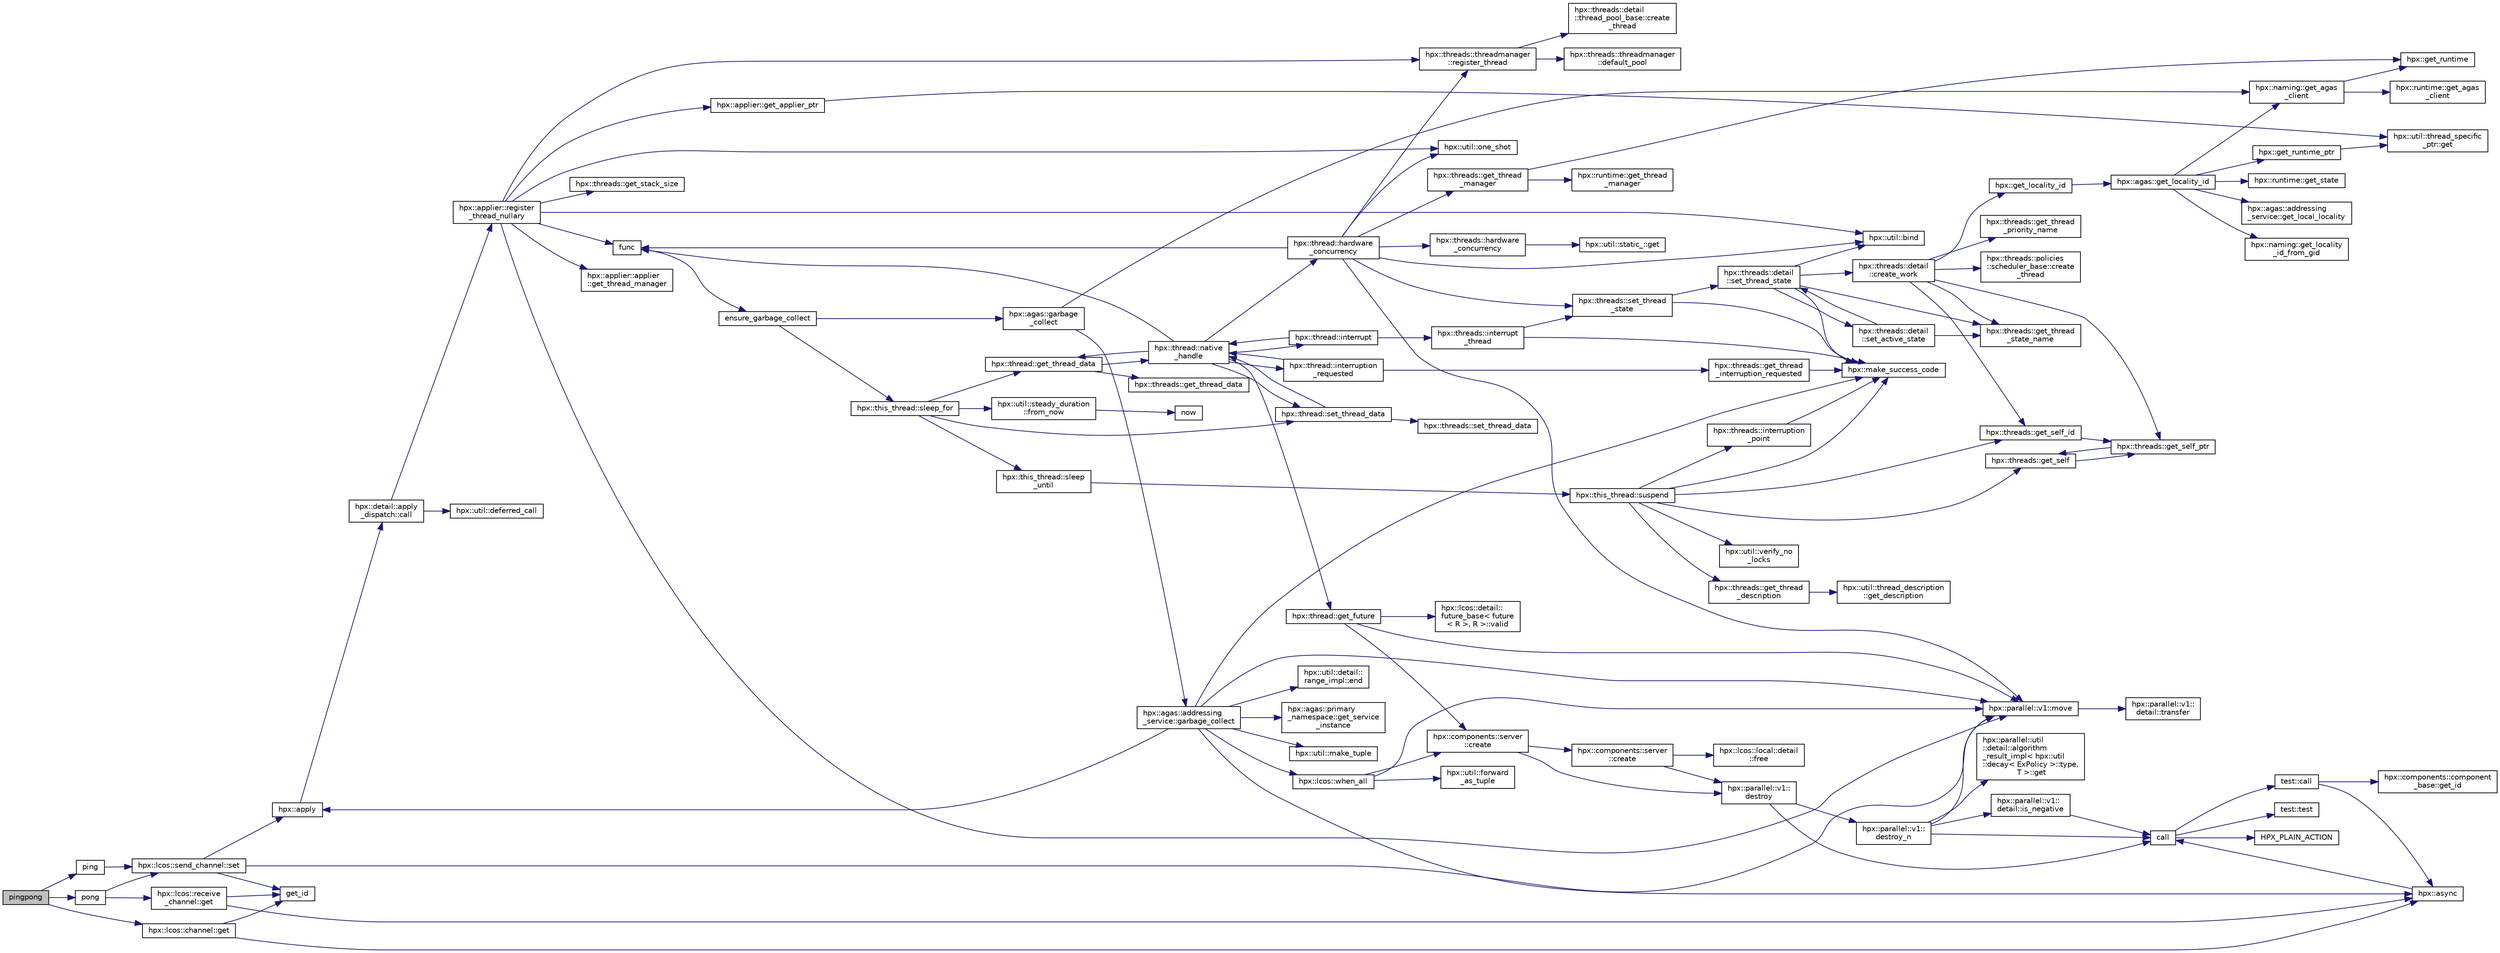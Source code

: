 digraph "pingpong"
{
  edge [fontname="Helvetica",fontsize="10",labelfontname="Helvetica",labelfontsize="10"];
  node [fontname="Helvetica",fontsize="10",shape=record];
  rankdir="LR";
  Node1039 [label="pingpong",height=0.2,width=0.4,color="black", fillcolor="grey75", style="filled", fontcolor="black"];
  Node1039 -> Node1040 [color="midnightblue",fontsize="10",style="solid",fontname="Helvetica"];
  Node1040 [label="ping",height=0.2,width=0.4,color="black", fillcolor="white", style="filled",URL="$dd/d5f/channel_8cpp.html#a31952c316bede27c4018c8419164bd29"];
  Node1040 -> Node1041 [color="midnightblue",fontsize="10",style="solid",fontname="Helvetica"];
  Node1041 [label="hpx::lcos::send_channel::set",height=0.2,width=0.4,color="black", fillcolor="white", style="filled",URL="$d3/db6/classhpx_1_1lcos_1_1send__channel.html#a2bb7459744739f74593d6a939da8c687"];
  Node1041 -> Node1042 [color="midnightblue",fontsize="10",style="solid",fontname="Helvetica"];
  Node1042 [label="hpx::apply",height=0.2,width=0.4,color="black", fillcolor="white", style="filled",URL="$d8/d83/namespacehpx.html#aa87762f0db0731d385f3fdfdb25d59fc"];
  Node1042 -> Node1043 [color="midnightblue",fontsize="10",style="solid",fontname="Helvetica"];
  Node1043 [label="hpx::detail::apply\l_dispatch::call",height=0.2,width=0.4,color="black", fillcolor="white", style="filled",URL="$db/de8/structhpx_1_1detail_1_1apply__dispatch.html#a0755fab16d281e74bcff0f8045be9459"];
  Node1043 -> Node1044 [color="midnightblue",fontsize="10",style="solid",fontname="Helvetica"];
  Node1044 [label="hpx::applier::register\l_thread_nullary",height=0.2,width=0.4,color="black", fillcolor="white", style="filled",URL="$d8/dcb/namespacehpx_1_1applier.html#a401cd1145927e58d74d1eb52aaccd936"];
  Node1044 -> Node1045 [color="midnightblue",fontsize="10",style="solid",fontname="Helvetica"];
  Node1045 [label="hpx::applier::get_applier_ptr",height=0.2,width=0.4,color="black", fillcolor="white", style="filled",URL="$d8/dcb/namespacehpx_1_1applier.html#a617483cf2b77ad3a0aa428ade7b35299"];
  Node1045 -> Node1046 [color="midnightblue",fontsize="10",style="solid",fontname="Helvetica"];
  Node1046 [label="hpx::util::thread_specific\l_ptr::get",height=0.2,width=0.4,color="black", fillcolor="white", style="filled",URL="$d4/d4c/structhpx_1_1util_1_1thread__specific__ptr.html#a3b27d8520710478aa41d1f74206bdba9"];
  Node1044 -> Node1047 [color="midnightblue",fontsize="10",style="solid",fontname="Helvetica"];
  Node1047 [label="func",height=0.2,width=0.4,color="black", fillcolor="white", style="filled",URL="$d8/dfd/id__type__ref__counting__1032_8cpp.html#ab811b86ea5107ffb3351fcaa29d2c652"];
  Node1047 -> Node1048 [color="midnightblue",fontsize="10",style="solid",fontname="Helvetica"];
  Node1048 [label="ensure_garbage_collect",height=0.2,width=0.4,color="black", fillcolor="white", style="filled",URL="$d8/dfd/id__type__ref__counting__1032_8cpp.html#a5264b94bf7c262ac0e521fb290d476d5"];
  Node1048 -> Node1049 [color="midnightblue",fontsize="10",style="solid",fontname="Helvetica"];
  Node1049 [label="hpx::this_thread::sleep_for",height=0.2,width=0.4,color="black", fillcolor="white", style="filled",URL="$d9/d52/namespacehpx_1_1this__thread.html#afc042a5a5fa52eef2d1d177a343435cf"];
  Node1049 -> Node1050 [color="midnightblue",fontsize="10",style="solid",fontname="Helvetica"];
  Node1050 [label="hpx::this_thread::sleep\l_until",height=0.2,width=0.4,color="black", fillcolor="white", style="filled",URL="$d9/d52/namespacehpx_1_1this__thread.html#ae12a853980115b23ff0ab8ca06622658"];
  Node1050 -> Node1051 [color="midnightblue",fontsize="10",style="solid",fontname="Helvetica"];
  Node1051 [label="hpx::this_thread::suspend",height=0.2,width=0.4,color="black", fillcolor="white", style="filled",URL="$d9/d52/namespacehpx_1_1this__thread.html#aca220026fb3014c0881d129fe31c0073"];
  Node1051 -> Node1052 [color="midnightblue",fontsize="10",style="solid",fontname="Helvetica"];
  Node1052 [label="hpx::threads::get_self",height=0.2,width=0.4,color="black", fillcolor="white", style="filled",URL="$d7/d28/namespacehpx_1_1threads.html#a07daf4d6d29233f20d66d41ab7b5b8e8"];
  Node1052 -> Node1053 [color="midnightblue",fontsize="10",style="solid",fontname="Helvetica"];
  Node1053 [label="hpx::threads::get_self_ptr",height=0.2,width=0.4,color="black", fillcolor="white", style="filled",URL="$d7/d28/namespacehpx_1_1threads.html#a22877ae347ad884cde3a51397dad6c53"];
  Node1053 -> Node1052 [color="midnightblue",fontsize="10",style="solid",fontname="Helvetica"];
  Node1051 -> Node1054 [color="midnightblue",fontsize="10",style="solid",fontname="Helvetica"];
  Node1054 [label="hpx::threads::get_self_id",height=0.2,width=0.4,color="black", fillcolor="white", style="filled",URL="$d7/d28/namespacehpx_1_1threads.html#afafe0f900b9fac3d4ed3c747625c1cfe"];
  Node1054 -> Node1053 [color="midnightblue",fontsize="10",style="solid",fontname="Helvetica"];
  Node1051 -> Node1055 [color="midnightblue",fontsize="10",style="solid",fontname="Helvetica"];
  Node1055 [label="hpx::threads::interruption\l_point",height=0.2,width=0.4,color="black", fillcolor="white", style="filled",URL="$d7/d28/namespacehpx_1_1threads.html#ada6ec56a12b050707311d8c628089059"];
  Node1055 -> Node1056 [color="midnightblue",fontsize="10",style="solid",fontname="Helvetica"];
  Node1056 [label="hpx::make_success_code",height=0.2,width=0.4,color="black", fillcolor="white", style="filled",URL="$d8/d83/namespacehpx.html#a0e8512a8f49e2a6c8185061181419d8f",tooltip="Returns error_code(hpx::success, \"success\", mode). "];
  Node1051 -> Node1057 [color="midnightblue",fontsize="10",style="solid",fontname="Helvetica"];
  Node1057 [label="hpx::util::verify_no\l_locks",height=0.2,width=0.4,color="black", fillcolor="white", style="filled",URL="$df/dad/namespacehpx_1_1util.html#ae0e1837ee6f09b79b26c2e788d2e9fc9"];
  Node1051 -> Node1058 [color="midnightblue",fontsize="10",style="solid",fontname="Helvetica"];
  Node1058 [label="hpx::threads::get_thread\l_description",height=0.2,width=0.4,color="black", fillcolor="white", style="filled",URL="$d7/d28/namespacehpx_1_1threads.html#a42fc18a7a680f4e8bc633a4b4c956701"];
  Node1058 -> Node1059 [color="midnightblue",fontsize="10",style="solid",fontname="Helvetica"];
  Node1059 [label="hpx::util::thread_description\l::get_description",height=0.2,width=0.4,color="black", fillcolor="white", style="filled",URL="$df/d9e/structhpx_1_1util_1_1thread__description.html#a8c834e14eca6eb228188022577f9f952"];
  Node1051 -> Node1056 [color="midnightblue",fontsize="10",style="solid",fontname="Helvetica"];
  Node1049 -> Node1060 [color="midnightblue",fontsize="10",style="solid",fontname="Helvetica"];
  Node1060 [label="hpx::util::steady_duration\l::from_now",height=0.2,width=0.4,color="black", fillcolor="white", style="filled",URL="$d9/d4f/classhpx_1_1util_1_1steady__duration.html#a0132206d767cd0f7395507b40111a153"];
  Node1060 -> Node1061 [color="midnightblue",fontsize="10",style="solid",fontname="Helvetica"];
  Node1061 [label="now",height=0.2,width=0.4,color="black", fillcolor="white", style="filled",URL="$de/db3/1d__stencil__1__omp_8cpp.html#a89e9667753dccfac455bd37a7a3a7b16"];
  Node1049 -> Node1062 [color="midnightblue",fontsize="10",style="solid",fontname="Helvetica"];
  Node1062 [label="hpx::thread::get_thread_data",height=0.2,width=0.4,color="black", fillcolor="white", style="filled",URL="$de/d9b/classhpx_1_1thread.html#a4535ef82cec3b953d2c941d20e3e3904"];
  Node1062 -> Node1063 [color="midnightblue",fontsize="10",style="solid",fontname="Helvetica"];
  Node1063 [label="hpx::threads::get_thread_data",height=0.2,width=0.4,color="black", fillcolor="white", style="filled",URL="$d7/d28/namespacehpx_1_1threads.html#a8737931ff6303807225f735b2b384ae4"];
  Node1062 -> Node1064 [color="midnightblue",fontsize="10",style="solid",fontname="Helvetica"];
  Node1064 [label="hpx::thread::native\l_handle",height=0.2,width=0.4,color="black", fillcolor="white", style="filled",URL="$de/d9b/classhpx_1_1thread.html#acf48190d264ab64c1c4ec99d0b421b5a"];
  Node1064 -> Node1065 [color="midnightblue",fontsize="10",style="solid",fontname="Helvetica"];
  Node1065 [label="hpx::thread::hardware\l_concurrency",height=0.2,width=0.4,color="black", fillcolor="white", style="filled",URL="$de/d9b/classhpx_1_1thread.html#a8e4fff210e02485ba493bc3a2a956c03"];
  Node1065 -> Node1066 [color="midnightblue",fontsize="10",style="solid",fontname="Helvetica"];
  Node1066 [label="hpx::threads::hardware\l_concurrency",height=0.2,width=0.4,color="black", fillcolor="white", style="filled",URL="$d7/d28/namespacehpx_1_1threads.html#aa8752a235478d2ad7b5ac467b63ab527"];
  Node1066 -> Node1067 [color="midnightblue",fontsize="10",style="solid",fontname="Helvetica"];
  Node1067 [label="hpx::util::static_::get",height=0.2,width=0.4,color="black", fillcolor="white", style="filled",URL="$d3/dbb/structhpx_1_1util_1_1static__.html#a2967c633948a3bf17a3b5405ef5a8318"];
  Node1065 -> Node1047 [color="midnightblue",fontsize="10",style="solid",fontname="Helvetica"];
  Node1065 -> Node1068 [color="midnightblue",fontsize="10",style="solid",fontname="Helvetica"];
  Node1068 [label="hpx::util::bind",height=0.2,width=0.4,color="black", fillcolor="white", style="filled",URL="$df/dad/namespacehpx_1_1util.html#ad844caedf82a0173d6909d910c3e48c6"];
  Node1065 -> Node1069 [color="midnightblue",fontsize="10",style="solid",fontname="Helvetica"];
  Node1069 [label="hpx::util::one_shot",height=0.2,width=0.4,color="black", fillcolor="white", style="filled",URL="$df/dad/namespacehpx_1_1util.html#a273e61be42a72415291e0ec0a4f28c7a"];
  Node1065 -> Node1070 [color="midnightblue",fontsize="10",style="solid",fontname="Helvetica"];
  Node1070 [label="hpx::parallel::v1::move",height=0.2,width=0.4,color="black", fillcolor="white", style="filled",URL="$db/db9/namespacehpx_1_1parallel_1_1v1.html#aa7c4ede081ce786c9d1eb1adff495cfc"];
  Node1070 -> Node1071 [color="midnightblue",fontsize="10",style="solid",fontname="Helvetica"];
  Node1071 [label="hpx::parallel::v1::\ldetail::transfer",height=0.2,width=0.4,color="black", fillcolor="white", style="filled",URL="$d2/ddd/namespacehpx_1_1parallel_1_1v1_1_1detail.html#ab1b56a05e1885ca7cc7ffa1804dd2f3c"];
  Node1065 -> Node1072 [color="midnightblue",fontsize="10",style="solid",fontname="Helvetica"];
  Node1072 [label="hpx::threads::get_thread\l_manager",height=0.2,width=0.4,color="black", fillcolor="white", style="filled",URL="$d7/d28/namespacehpx_1_1threads.html#a076973c3a53beadde7d967e22c4f6cce"];
  Node1072 -> Node1073 [color="midnightblue",fontsize="10",style="solid",fontname="Helvetica"];
  Node1073 [label="hpx::get_runtime",height=0.2,width=0.4,color="black", fillcolor="white", style="filled",URL="$d8/d83/namespacehpx.html#aef902cc6c7dd3b9fbadf34d1e850a070"];
  Node1072 -> Node1074 [color="midnightblue",fontsize="10",style="solid",fontname="Helvetica"];
  Node1074 [label="hpx::runtime::get_thread\l_manager",height=0.2,width=0.4,color="black", fillcolor="white", style="filled",URL="$d0/d7b/classhpx_1_1runtime.html#a865b12d57fcd44a8d3dda3e35414f563"];
  Node1065 -> Node1075 [color="midnightblue",fontsize="10",style="solid",fontname="Helvetica"];
  Node1075 [label="hpx::threads::threadmanager\l::register_thread",height=0.2,width=0.4,color="black", fillcolor="white", style="filled",URL="$d5/daa/classhpx_1_1threads_1_1threadmanager.html#a7f79c7578e08a60ca45eb276ce8133d8"];
  Node1075 -> Node1076 [color="midnightblue",fontsize="10",style="solid",fontname="Helvetica"];
  Node1076 [label="hpx::threads::threadmanager\l::default_pool",height=0.2,width=0.4,color="black", fillcolor="white", style="filled",URL="$d5/daa/classhpx_1_1threads_1_1threadmanager.html#a851f067d03b5dd1c5e6a9a6a841e05df"];
  Node1075 -> Node1077 [color="midnightblue",fontsize="10",style="solid",fontname="Helvetica"];
  Node1077 [label="hpx::threads::detail\l::thread_pool_base::create\l_thread",height=0.2,width=0.4,color="black", fillcolor="white", style="filled",URL="$de/dae/classhpx_1_1threads_1_1detail_1_1thread__pool__base.html#ad35d3779eef6f4528e62a26d71b34b34"];
  Node1065 -> Node1078 [color="midnightblue",fontsize="10",style="solid",fontname="Helvetica"];
  Node1078 [label="hpx::threads::set_thread\l_state",height=0.2,width=0.4,color="black", fillcolor="white", style="filled",URL="$d7/d28/namespacehpx_1_1threads.html#ac0690ad16ad778bcc79dcd727cc33025",tooltip="Set the thread state of the thread referenced by the thread_id id. "];
  Node1078 -> Node1056 [color="midnightblue",fontsize="10",style="solid",fontname="Helvetica"];
  Node1078 -> Node1079 [color="midnightblue",fontsize="10",style="solid",fontname="Helvetica"];
  Node1079 [label="hpx::threads::detail\l::set_thread_state",height=0.2,width=0.4,color="black", fillcolor="white", style="filled",URL="$d2/dd1/namespacehpx_1_1threads_1_1detail.html#af85ddc854c4a149bf1738eb1b111b9ab"];
  Node1079 -> Node1080 [color="midnightblue",fontsize="10",style="solid",fontname="Helvetica"];
  Node1080 [label="hpx::threads::get_thread\l_state_name",height=0.2,width=0.4,color="black", fillcolor="white", style="filled",URL="$d7/d28/namespacehpx_1_1threads.html#a26f91ea8d2195f165c033241c5cd11db"];
  Node1079 -> Node1056 [color="midnightblue",fontsize="10",style="solid",fontname="Helvetica"];
  Node1079 -> Node1068 [color="midnightblue",fontsize="10",style="solid",fontname="Helvetica"];
  Node1079 -> Node1081 [color="midnightblue",fontsize="10",style="solid",fontname="Helvetica"];
  Node1081 [label="hpx::threads::detail\l::set_active_state",height=0.2,width=0.4,color="black", fillcolor="white", style="filled",URL="$d2/dd1/namespacehpx_1_1threads_1_1detail.html#a45884a5bf04ad66a4f259231a3947e76"];
  Node1081 -> Node1080 [color="midnightblue",fontsize="10",style="solid",fontname="Helvetica"];
  Node1081 -> Node1079 [color="midnightblue",fontsize="10",style="solid",fontname="Helvetica"];
  Node1079 -> Node1082 [color="midnightblue",fontsize="10",style="solid",fontname="Helvetica"];
  Node1082 [label="hpx::threads::detail\l::create_work",height=0.2,width=0.4,color="black", fillcolor="white", style="filled",URL="$d2/dd1/namespacehpx_1_1threads_1_1detail.html#ae22384a3c1b1a1940032fad068fb54b1"];
  Node1082 -> Node1080 [color="midnightblue",fontsize="10",style="solid",fontname="Helvetica"];
  Node1082 -> Node1083 [color="midnightblue",fontsize="10",style="solid",fontname="Helvetica"];
  Node1083 [label="hpx::threads::get_thread\l_priority_name",height=0.2,width=0.4,color="black", fillcolor="white", style="filled",URL="$d7/d28/namespacehpx_1_1threads.html#a9c6b2fec0c1cf5b06ff83ce756ca6d42"];
  Node1082 -> Node1053 [color="midnightblue",fontsize="10",style="solid",fontname="Helvetica"];
  Node1082 -> Node1054 [color="midnightblue",fontsize="10",style="solid",fontname="Helvetica"];
  Node1082 -> Node1084 [color="midnightblue",fontsize="10",style="solid",fontname="Helvetica"];
  Node1084 [label="hpx::get_locality_id",height=0.2,width=0.4,color="black", fillcolor="white", style="filled",URL="$d8/d83/namespacehpx.html#a158d7c54a657bb364c1704033010697b",tooltip="Return the number of the locality this function is being called from. "];
  Node1084 -> Node1085 [color="midnightblue",fontsize="10",style="solid",fontname="Helvetica"];
  Node1085 [label="hpx::agas::get_locality_id",height=0.2,width=0.4,color="black", fillcolor="white", style="filled",URL="$dc/d54/namespacehpx_1_1agas.html#a491cc2ddecdf0f1a9129900caa6a4d3e"];
  Node1085 -> Node1086 [color="midnightblue",fontsize="10",style="solid",fontname="Helvetica"];
  Node1086 [label="hpx::get_runtime_ptr",height=0.2,width=0.4,color="black", fillcolor="white", style="filled",URL="$d8/d83/namespacehpx.html#af29daf2bb3e01b4d6495a1742b6cce64"];
  Node1086 -> Node1046 [color="midnightblue",fontsize="10",style="solid",fontname="Helvetica"];
  Node1085 -> Node1087 [color="midnightblue",fontsize="10",style="solid",fontname="Helvetica"];
  Node1087 [label="hpx::runtime::get_state",height=0.2,width=0.4,color="black", fillcolor="white", style="filled",URL="$d0/d7b/classhpx_1_1runtime.html#ab405f80e060dac95d624520f38b0524c"];
  Node1085 -> Node1088 [color="midnightblue",fontsize="10",style="solid",fontname="Helvetica"];
  Node1088 [label="hpx::naming::get_agas\l_client",height=0.2,width=0.4,color="black", fillcolor="white", style="filled",URL="$d4/dc9/namespacehpx_1_1naming.html#a0408fffd5d34b620712a801b0ae3b032"];
  Node1088 -> Node1073 [color="midnightblue",fontsize="10",style="solid",fontname="Helvetica"];
  Node1088 -> Node1089 [color="midnightblue",fontsize="10",style="solid",fontname="Helvetica"];
  Node1089 [label="hpx::runtime::get_agas\l_client",height=0.2,width=0.4,color="black", fillcolor="white", style="filled",URL="$d0/d7b/classhpx_1_1runtime.html#aeb5dddd30d6b9861669af8ad44d1a96a"];
  Node1085 -> Node1090 [color="midnightblue",fontsize="10",style="solid",fontname="Helvetica"];
  Node1090 [label="hpx::agas::addressing\l_service::get_local_locality",height=0.2,width=0.4,color="black", fillcolor="white", style="filled",URL="$db/d58/structhpx_1_1agas_1_1addressing__service.html#ab52c19a37c2a7a006c6c15f90ad0539c"];
  Node1085 -> Node1091 [color="midnightblue",fontsize="10",style="solid",fontname="Helvetica"];
  Node1091 [label="hpx::naming::get_locality\l_id_from_gid",height=0.2,width=0.4,color="black", fillcolor="white", style="filled",URL="$d4/dc9/namespacehpx_1_1naming.html#a7fd43037784560bd04fda9b49e33529f"];
  Node1082 -> Node1092 [color="midnightblue",fontsize="10",style="solid",fontname="Helvetica"];
  Node1092 [label="hpx::threads::policies\l::scheduler_base::create\l_thread",height=0.2,width=0.4,color="black", fillcolor="white", style="filled",URL="$dd/d7e/structhpx_1_1threads_1_1policies_1_1scheduler__base.html#ad3b05cd7f363cc8e8410ce368c3794e0"];
  Node1064 -> Node1093 [color="midnightblue",fontsize="10",style="solid",fontname="Helvetica"];
  Node1093 [label="hpx::thread::interrupt",height=0.2,width=0.4,color="black", fillcolor="white", style="filled",URL="$de/d9b/classhpx_1_1thread.html#ac34d0d033aa743c476a79dbc2e1a8a39"];
  Node1093 -> Node1094 [color="midnightblue",fontsize="10",style="solid",fontname="Helvetica"];
  Node1094 [label="hpx::threads::interrupt\l_thread",height=0.2,width=0.4,color="black", fillcolor="white", style="filled",URL="$d7/d28/namespacehpx_1_1threads.html#a6bdda1a2aab61b9b13d274b5155d7e73"];
  Node1094 -> Node1056 [color="midnightblue",fontsize="10",style="solid",fontname="Helvetica"];
  Node1094 -> Node1078 [color="midnightblue",fontsize="10",style="solid",fontname="Helvetica"];
  Node1093 -> Node1064 [color="midnightblue",fontsize="10",style="solid",fontname="Helvetica"];
  Node1064 -> Node1095 [color="midnightblue",fontsize="10",style="solid",fontname="Helvetica"];
  Node1095 [label="hpx::thread::interruption\l_requested",height=0.2,width=0.4,color="black", fillcolor="white", style="filled",URL="$de/d9b/classhpx_1_1thread.html#a33276bb4c20bbb0b1978944e18ef71b8"];
  Node1095 -> Node1096 [color="midnightblue",fontsize="10",style="solid",fontname="Helvetica"];
  Node1096 [label="hpx::threads::get_thread\l_interruption_requested",height=0.2,width=0.4,color="black", fillcolor="white", style="filled",URL="$d7/d28/namespacehpx_1_1threads.html#ae64a7fdb8b5c8bac7be0c8282672a03b"];
  Node1096 -> Node1056 [color="midnightblue",fontsize="10",style="solid",fontname="Helvetica"];
  Node1095 -> Node1064 [color="midnightblue",fontsize="10",style="solid",fontname="Helvetica"];
  Node1064 -> Node1097 [color="midnightblue",fontsize="10",style="solid",fontname="Helvetica"];
  Node1097 [label="hpx::thread::get_future",height=0.2,width=0.4,color="black", fillcolor="white", style="filled",URL="$de/d9b/classhpx_1_1thread.html#a87fdb0d8da826366fc190ed224900a64"];
  Node1097 -> Node1098 [color="midnightblue",fontsize="10",style="solid",fontname="Helvetica"];
  Node1098 [label="hpx::lcos::detail::\lfuture_base\< future\l\< R \>, R \>::valid",height=0.2,width=0.4,color="black", fillcolor="white", style="filled",URL="$d5/dd7/classhpx_1_1lcos_1_1detail_1_1future__base.html#aaf7beb7374815614363033bd96573e75"];
  Node1097 -> Node1099 [color="midnightblue",fontsize="10",style="solid",fontname="Helvetica"];
  Node1099 [label="hpx::components::server\l::create",height=0.2,width=0.4,color="black", fillcolor="white", style="filled",URL="$d2/da2/namespacehpx_1_1components_1_1server.html#ac776c89f3d68ceb910e8cee9fa937ab4",tooltip="Create arrays of components using their default constructor. "];
  Node1099 -> Node1100 [color="midnightblue",fontsize="10",style="solid",fontname="Helvetica"];
  Node1100 [label="hpx::components::server\l::create",height=0.2,width=0.4,color="black", fillcolor="white", style="filled",URL="$d2/da2/namespacehpx_1_1components_1_1server.html#a77d26de181c97b444565e230577981bd"];
  Node1100 -> Node1101 [color="midnightblue",fontsize="10",style="solid",fontname="Helvetica"];
  Node1101 [label="hpx::lcos::local::detail\l::free",height=0.2,width=0.4,color="black", fillcolor="white", style="filled",URL="$d4/dcb/namespacehpx_1_1lcos_1_1local_1_1detail.html#a55a940f019734e9bb045dc123cd80e48"];
  Node1100 -> Node1102 [color="midnightblue",fontsize="10",style="solid",fontname="Helvetica"];
  Node1102 [label="hpx::parallel::v1::\ldestroy",height=0.2,width=0.4,color="black", fillcolor="white", style="filled",URL="$db/db9/namespacehpx_1_1parallel_1_1v1.html#acf303558375048e8a7cc9a2c2e09477f"];
  Node1102 -> Node1103 [color="midnightblue",fontsize="10",style="solid",fontname="Helvetica"];
  Node1103 [label="call",height=0.2,width=0.4,color="black", fillcolor="white", style="filled",URL="$d2/d67/promise__1620_8cpp.html#a58357f0b82bc761e1d0b9091ed563a70"];
  Node1103 -> Node1104 [color="midnightblue",fontsize="10",style="solid",fontname="Helvetica"];
  Node1104 [label="test::test",height=0.2,width=0.4,color="black", fillcolor="white", style="filled",URL="$d8/d89/structtest.html#ab42d5ece712d716b04cb3f686f297a26"];
  Node1103 -> Node1105 [color="midnightblue",fontsize="10",style="solid",fontname="Helvetica"];
  Node1105 [label="HPX_PLAIN_ACTION",height=0.2,width=0.4,color="black", fillcolor="white", style="filled",URL="$d2/d67/promise__1620_8cpp.html#ab96aab827a4b1fcaf66cfe0ba83fef23"];
  Node1103 -> Node1106 [color="midnightblue",fontsize="10",style="solid",fontname="Helvetica"];
  Node1106 [label="test::call",height=0.2,width=0.4,color="black", fillcolor="white", style="filled",URL="$d8/d89/structtest.html#aeb29e7ed6518b9426ccf1344c52620ae"];
  Node1106 -> Node1107 [color="midnightblue",fontsize="10",style="solid",fontname="Helvetica"];
  Node1107 [label="hpx::async",height=0.2,width=0.4,color="black", fillcolor="white", style="filled",URL="$d8/d83/namespacehpx.html#acb7d8e37b73b823956ce144f9a57eaa4"];
  Node1107 -> Node1103 [color="midnightblue",fontsize="10",style="solid",fontname="Helvetica"];
  Node1106 -> Node1108 [color="midnightblue",fontsize="10",style="solid",fontname="Helvetica"];
  Node1108 [label="hpx::components::component\l_base::get_id",height=0.2,width=0.4,color="black", fillcolor="white", style="filled",URL="$d2/de6/classhpx_1_1components_1_1component__base.html#a4c8fd93514039bdf01c48d66d82b19cd"];
  Node1102 -> Node1109 [color="midnightblue",fontsize="10",style="solid",fontname="Helvetica"];
  Node1109 [label="hpx::parallel::v1::\ldestroy_n",height=0.2,width=0.4,color="black", fillcolor="white", style="filled",URL="$db/db9/namespacehpx_1_1parallel_1_1v1.html#a71d0691132a300690163f5636bcd5bd3"];
  Node1109 -> Node1110 [color="midnightblue",fontsize="10",style="solid",fontname="Helvetica"];
  Node1110 [label="hpx::parallel::v1::\ldetail::is_negative",height=0.2,width=0.4,color="black", fillcolor="white", style="filled",URL="$d2/ddd/namespacehpx_1_1parallel_1_1v1_1_1detail.html#adf2e40fc4b20ad0fd442ee3118a4d527"];
  Node1110 -> Node1103 [color="midnightblue",fontsize="10",style="solid",fontname="Helvetica"];
  Node1109 -> Node1111 [color="midnightblue",fontsize="10",style="solid",fontname="Helvetica"];
  Node1111 [label="hpx::parallel::util\l::detail::algorithm\l_result_impl\< hpx::util\l::decay\< ExPolicy \>::type,\l T \>::get",height=0.2,width=0.4,color="black", fillcolor="white", style="filled",URL="$d2/d42/structhpx_1_1parallel_1_1util_1_1detail_1_1algorithm__result__impl.html#ab5b051e8ec74eff5e0e62fd63f5d377e"];
  Node1109 -> Node1070 [color="midnightblue",fontsize="10",style="solid",fontname="Helvetica"];
  Node1109 -> Node1103 [color="midnightblue",fontsize="10",style="solid",fontname="Helvetica"];
  Node1099 -> Node1102 [color="midnightblue",fontsize="10",style="solid",fontname="Helvetica"];
  Node1097 -> Node1070 [color="midnightblue",fontsize="10",style="solid",fontname="Helvetica"];
  Node1064 -> Node1062 [color="midnightblue",fontsize="10",style="solid",fontname="Helvetica"];
  Node1064 -> Node1112 [color="midnightblue",fontsize="10",style="solid",fontname="Helvetica"];
  Node1112 [label="hpx::thread::set_thread_data",height=0.2,width=0.4,color="black", fillcolor="white", style="filled",URL="$de/d9b/classhpx_1_1thread.html#a7317a3cf5251f3b33c990449570d4cea"];
  Node1112 -> Node1113 [color="midnightblue",fontsize="10",style="solid",fontname="Helvetica"];
  Node1113 [label="hpx::threads::set_thread_data",height=0.2,width=0.4,color="black", fillcolor="white", style="filled",URL="$d7/d28/namespacehpx_1_1threads.html#a00a625acc149fce3ae38e4340454acf7"];
  Node1112 -> Node1064 [color="midnightblue",fontsize="10",style="solid",fontname="Helvetica"];
  Node1064 -> Node1047 [color="midnightblue",fontsize="10",style="solid",fontname="Helvetica"];
  Node1049 -> Node1112 [color="midnightblue",fontsize="10",style="solid",fontname="Helvetica"];
  Node1048 -> Node1114 [color="midnightblue",fontsize="10",style="solid",fontname="Helvetica"];
  Node1114 [label="hpx::agas::garbage\l_collect",height=0.2,width=0.4,color="black", fillcolor="white", style="filled",URL="$dc/d54/namespacehpx_1_1agas.html#a951337adc4f9bd6df00a50737468e911"];
  Node1114 -> Node1088 [color="midnightblue",fontsize="10",style="solid",fontname="Helvetica"];
  Node1114 -> Node1115 [color="midnightblue",fontsize="10",style="solid",fontname="Helvetica"];
  Node1115 [label="hpx::agas::addressing\l_service::garbage_collect",height=0.2,width=0.4,color="black", fillcolor="white", style="filled",URL="$db/d58/structhpx_1_1agas_1_1addressing__service.html#a87dcae0eacf6e62d5103ebf516d86f63"];
  Node1115 -> Node1056 [color="midnightblue",fontsize="10",style="solid",fontname="Helvetica"];
  Node1115 -> Node1116 [color="midnightblue",fontsize="10",style="solid",fontname="Helvetica"];
  Node1116 [label="hpx::agas::primary\l_namespace::get_service\l_instance",height=0.2,width=0.4,color="black", fillcolor="white", style="filled",URL="$d1/d43/structhpx_1_1agas_1_1primary__namespace.html#a7630ff0f30ff8c23b13b4672c5350e2e"];
  Node1115 -> Node1117 [color="midnightblue",fontsize="10",style="solid",fontname="Helvetica"];
  Node1117 [label="hpx::util::make_tuple",height=0.2,width=0.4,color="black", fillcolor="white", style="filled",URL="$df/dad/namespacehpx_1_1util.html#a06fa74211a987d208e013f400a9f5328"];
  Node1115 -> Node1118 [color="midnightblue",fontsize="10",style="solid",fontname="Helvetica"];
  Node1118 [label="hpx::util::detail::\lrange_impl::end",height=0.2,width=0.4,color="black", fillcolor="white", style="filled",URL="$d4/d4a/namespacehpx_1_1util_1_1detail_1_1range__impl.html#afb2ea48b0902f52ee4d8b764807b4316"];
  Node1115 -> Node1042 [color="midnightblue",fontsize="10",style="solid",fontname="Helvetica"];
  Node1115 -> Node1070 [color="midnightblue",fontsize="10",style="solid",fontname="Helvetica"];
  Node1115 -> Node1107 [color="midnightblue",fontsize="10",style="solid",fontname="Helvetica"];
  Node1115 -> Node1119 [color="midnightblue",fontsize="10",style="solid",fontname="Helvetica"];
  Node1119 [label="hpx::lcos::when_all",height=0.2,width=0.4,color="black", fillcolor="white", style="filled",URL="$d2/dc9/namespacehpx_1_1lcos.html#a1a6fb024d8690923fb185d5aee204d54"];
  Node1119 -> Node1120 [color="midnightblue",fontsize="10",style="solid",fontname="Helvetica"];
  Node1120 [label="hpx::util::forward\l_as_tuple",height=0.2,width=0.4,color="black", fillcolor="white", style="filled",URL="$df/dad/namespacehpx_1_1util.html#ab7c31e3f24c3302a4f67b6735a6fa597"];
  Node1119 -> Node1070 [color="midnightblue",fontsize="10",style="solid",fontname="Helvetica"];
  Node1119 -> Node1099 [color="midnightblue",fontsize="10",style="solid",fontname="Helvetica"];
  Node1044 -> Node1068 [color="midnightblue",fontsize="10",style="solid",fontname="Helvetica"];
  Node1044 -> Node1069 [color="midnightblue",fontsize="10",style="solid",fontname="Helvetica"];
  Node1044 -> Node1070 [color="midnightblue",fontsize="10",style="solid",fontname="Helvetica"];
  Node1044 -> Node1121 [color="midnightblue",fontsize="10",style="solid",fontname="Helvetica"];
  Node1121 [label="hpx::threads::get_stack_size",height=0.2,width=0.4,color="black", fillcolor="white", style="filled",URL="$d7/d28/namespacehpx_1_1threads.html#af597241b3c2785150be206737ca04aa6",tooltip="The get_stack_size function is part of the thread related API. It. "];
  Node1044 -> Node1122 [color="midnightblue",fontsize="10",style="solid",fontname="Helvetica"];
  Node1122 [label="hpx::applier::applier\l::get_thread_manager",height=0.2,width=0.4,color="black", fillcolor="white", style="filled",URL="$da/dcb/classhpx_1_1applier_1_1applier.html#acc36d583973701e573be39da97bba866",tooltip="Access the thread-manager instance associated with this applier. "];
  Node1044 -> Node1075 [color="midnightblue",fontsize="10",style="solid",fontname="Helvetica"];
  Node1043 -> Node1123 [color="midnightblue",fontsize="10",style="solid",fontname="Helvetica"];
  Node1123 [label="hpx::util::deferred_call",height=0.2,width=0.4,color="black", fillcolor="white", style="filled",URL="$df/dad/namespacehpx_1_1util.html#acdded623c658a7a3436f7e76bc9d881c"];
  Node1041 -> Node1124 [color="midnightblue",fontsize="10",style="solid",fontname="Helvetica"];
  Node1124 [label="get_id",height=0.2,width=0.4,color="black", fillcolor="white", style="filled",URL="$d8/d3c/simple__future__continuation_8cpp.html#a64b28a4bbb16e7f78fc14c60466ddd8d"];
  Node1041 -> Node1070 [color="midnightblue",fontsize="10",style="solid",fontname="Helvetica"];
  Node1039 -> Node1125 [color="midnightblue",fontsize="10",style="solid",fontname="Helvetica"];
  Node1125 [label="pong",height=0.2,width=0.4,color="black", fillcolor="white", style="filled",URL="$dd/d5f/channel_8cpp.html#a3a0a327792f8c51a715f824c2bd3984e"];
  Node1125 -> Node1126 [color="midnightblue",fontsize="10",style="solid",fontname="Helvetica"];
  Node1126 [label="hpx::lcos::receive\l_channel::get",height=0.2,width=0.4,color="black", fillcolor="white", style="filled",URL="$d8/d0f/classhpx_1_1lcos_1_1receive__channel.html#aad8864159f980a793613ab1ba07b11d5"];
  Node1126 -> Node1107 [color="midnightblue",fontsize="10",style="solid",fontname="Helvetica"];
  Node1126 -> Node1124 [color="midnightblue",fontsize="10",style="solid",fontname="Helvetica"];
  Node1125 -> Node1041 [color="midnightblue",fontsize="10",style="solid",fontname="Helvetica"];
  Node1039 -> Node1127 [color="midnightblue",fontsize="10",style="solid",fontname="Helvetica"];
  Node1127 [label="hpx::lcos::channel::get",height=0.2,width=0.4,color="black", fillcolor="white", style="filled",URL="$db/d40/classhpx_1_1lcos_1_1channel.html#a9e5eb00de5cb512bc1319c3df58f911a"];
  Node1127 -> Node1107 [color="midnightblue",fontsize="10",style="solid",fontname="Helvetica"];
  Node1127 -> Node1124 [color="midnightblue",fontsize="10",style="solid",fontname="Helvetica"];
}
